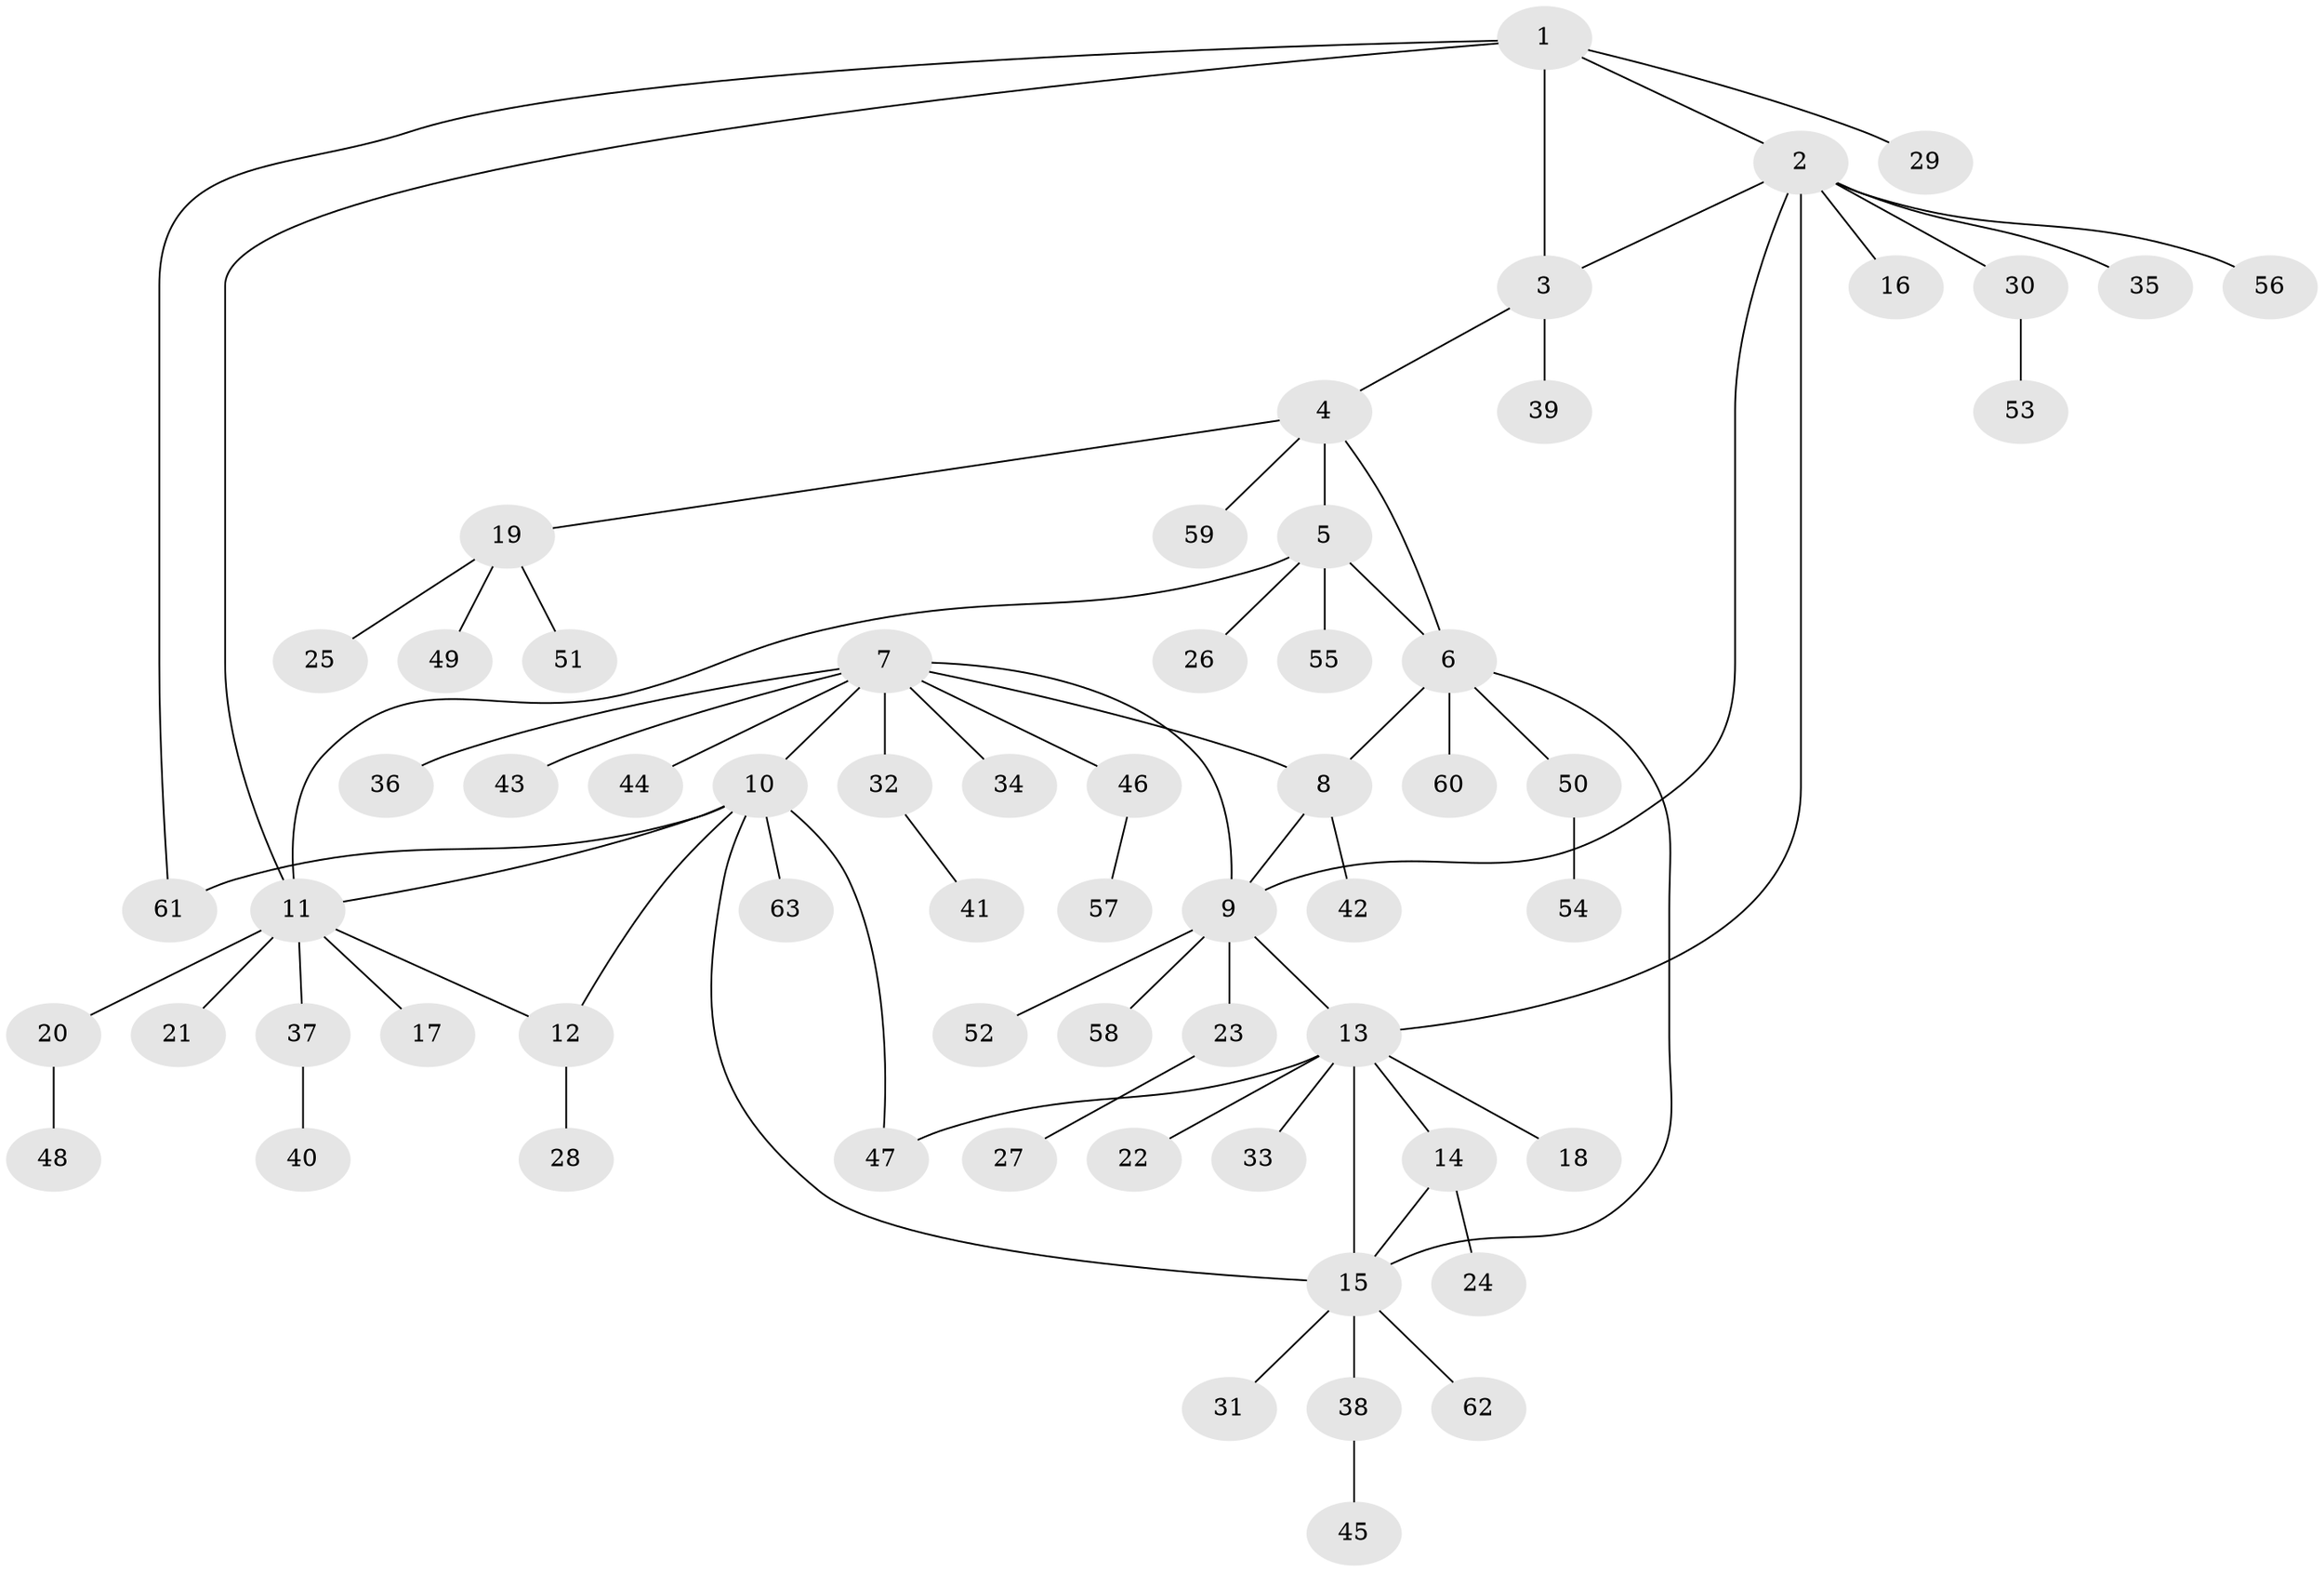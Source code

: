// coarse degree distribution, {7: 0.05, 5: 0.25, 3: 0.15, 2: 0.1, 4: 0.1, 1: 0.35}
// Generated by graph-tools (version 1.1) at 2025/52/03/04/25 22:52:08]
// undirected, 63 vertices, 75 edges
graph export_dot {
  node [color=gray90,style=filled];
  1;
  2;
  3;
  4;
  5;
  6;
  7;
  8;
  9;
  10;
  11;
  12;
  13;
  14;
  15;
  16;
  17;
  18;
  19;
  20;
  21;
  22;
  23;
  24;
  25;
  26;
  27;
  28;
  29;
  30;
  31;
  32;
  33;
  34;
  35;
  36;
  37;
  38;
  39;
  40;
  41;
  42;
  43;
  44;
  45;
  46;
  47;
  48;
  49;
  50;
  51;
  52;
  53;
  54;
  55;
  56;
  57;
  58;
  59;
  60;
  61;
  62;
  63;
  1 -- 2;
  1 -- 3;
  1 -- 11;
  1 -- 29;
  1 -- 61;
  2 -- 3;
  2 -- 9;
  2 -- 13;
  2 -- 16;
  2 -- 30;
  2 -- 35;
  2 -- 56;
  3 -- 4;
  3 -- 39;
  4 -- 5;
  4 -- 6;
  4 -- 19;
  4 -- 59;
  5 -- 6;
  5 -- 11;
  5 -- 26;
  5 -- 55;
  6 -- 8;
  6 -- 15;
  6 -- 50;
  6 -- 60;
  7 -- 8;
  7 -- 9;
  7 -- 10;
  7 -- 32;
  7 -- 34;
  7 -- 36;
  7 -- 43;
  7 -- 44;
  7 -- 46;
  8 -- 9;
  8 -- 42;
  9 -- 13;
  9 -- 23;
  9 -- 52;
  9 -- 58;
  10 -- 11;
  10 -- 12;
  10 -- 15;
  10 -- 47;
  10 -- 61;
  10 -- 63;
  11 -- 12;
  11 -- 17;
  11 -- 20;
  11 -- 21;
  11 -- 37;
  12 -- 28;
  13 -- 14;
  13 -- 15;
  13 -- 18;
  13 -- 22;
  13 -- 33;
  13 -- 47;
  14 -- 15;
  14 -- 24;
  15 -- 31;
  15 -- 38;
  15 -- 62;
  19 -- 25;
  19 -- 49;
  19 -- 51;
  20 -- 48;
  23 -- 27;
  30 -- 53;
  32 -- 41;
  37 -- 40;
  38 -- 45;
  46 -- 57;
  50 -- 54;
}
